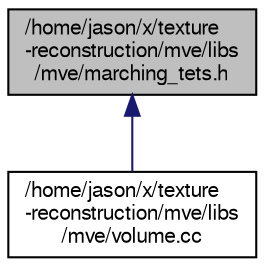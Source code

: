 digraph "/home/jason/x/texture-reconstruction/mve/libs/mve/marching_tets.h"
{
  edge [fontname="FreeSans",fontsize="10",labelfontname="FreeSans",labelfontsize="10"];
  node [fontname="FreeSans",fontsize="10",shape=record];
  Node22 [label="/home/jason/x/texture\l-reconstruction/mve/libs\l/mve/marching_tets.h",height=0.2,width=0.4,color="black", fillcolor="grey75", style="filled", fontcolor="black"];
  Node22 -> Node23 [dir="back",color="midnightblue",fontsize="10",style="solid",fontname="FreeSans"];
  Node23 [label="/home/jason/x/texture\l-reconstruction/mve/libs\l/mve/volume.cc",height=0.2,width=0.4,color="black", fillcolor="white", style="filled",URL="$volume_8cc.html"];
}
